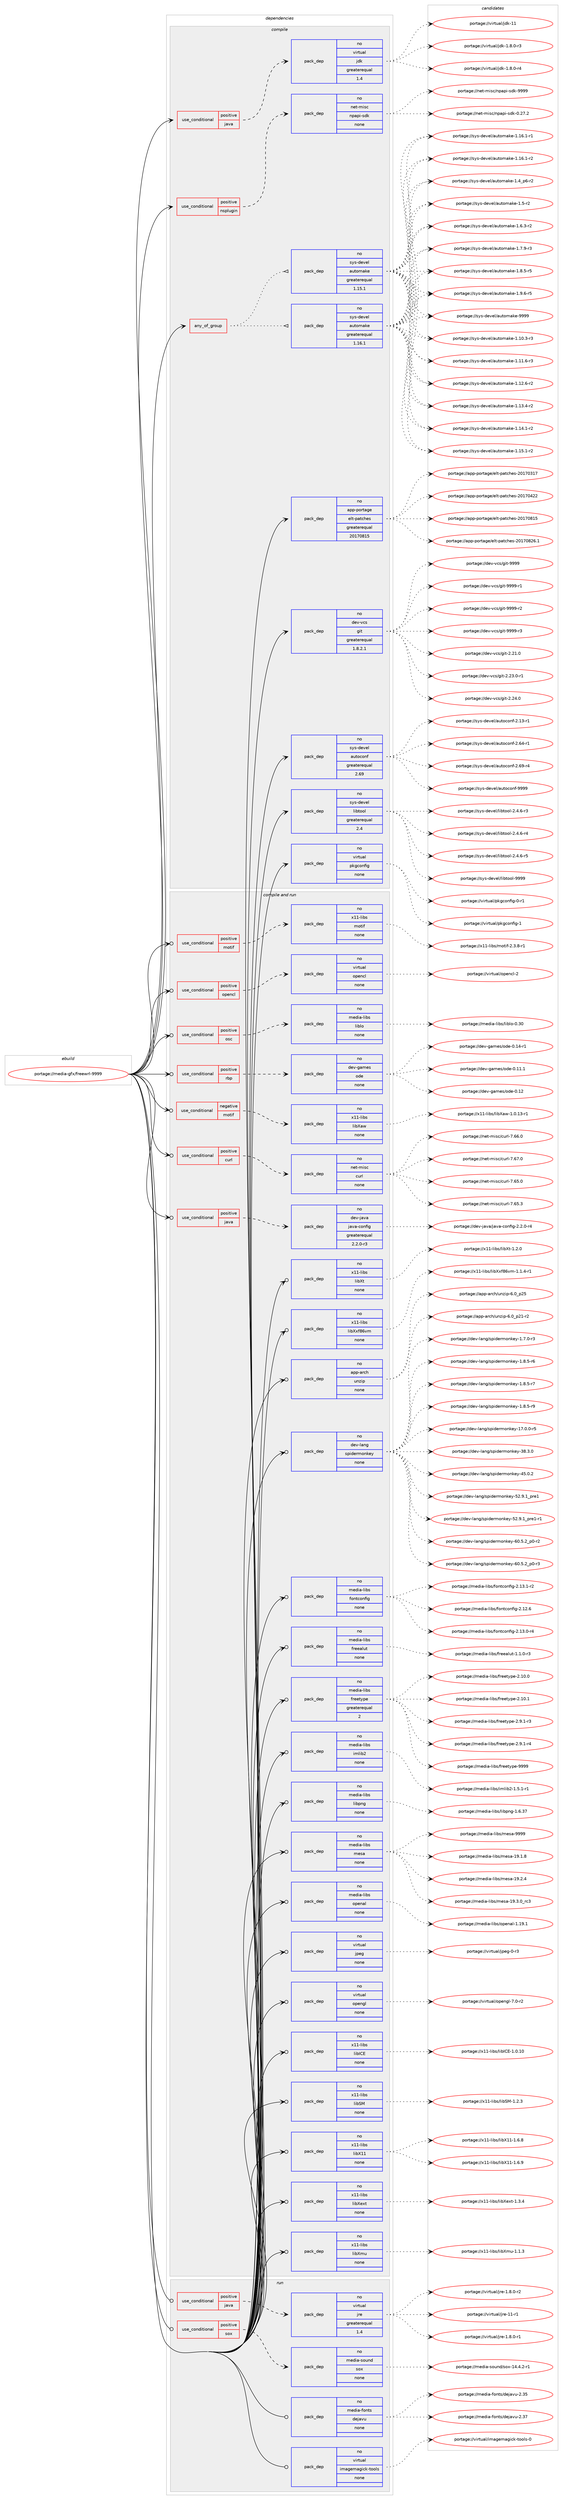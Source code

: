 digraph prolog {

# *************
# Graph options
# *************

newrank=true;
concentrate=true;
compound=true;
graph [rankdir=LR,fontname=Helvetica,fontsize=10,ranksep=1.5];#, ranksep=2.5, nodesep=0.2];
edge  [arrowhead=vee];
node  [fontname=Helvetica,fontsize=10];

# **********
# The ebuild
# **********

subgraph cluster_leftcol {
color=gray;
rank=same;
label=<<i>ebuild</i>>;
id [label="portage://media-gfx/freewrl-9999", color=red, width=4, href="../media-gfx/freewrl-9999.svg"];
}

# ****************
# The dependencies
# ****************

subgraph cluster_midcol {
color=gray;
label=<<i>dependencies</i>>;
subgraph cluster_compile {
fillcolor="#eeeeee";
style=filled;
label=<<i>compile</i>>;
subgraph any4940 {
dependency312983 [label=<<TABLE BORDER="0" CELLBORDER="1" CELLSPACING="0" CELLPADDING="4"><TR><TD CELLPADDING="10">any_of_group</TD></TR></TABLE>>, shape=none, color=red];subgraph pack229605 {
dependency312984 [label=<<TABLE BORDER="0" CELLBORDER="1" CELLSPACING="0" CELLPADDING="4" WIDTH="220"><TR><TD ROWSPAN="6" CELLPADDING="30">pack_dep</TD></TR><TR><TD WIDTH="110">no</TD></TR><TR><TD>sys-devel</TD></TR><TR><TD>automake</TD></TR><TR><TD>greaterequal</TD></TR><TR><TD>1.16.1</TD></TR></TABLE>>, shape=none, color=blue];
}
dependency312983:e -> dependency312984:w [weight=20,style="dotted",arrowhead="oinv"];
subgraph pack229606 {
dependency312985 [label=<<TABLE BORDER="0" CELLBORDER="1" CELLSPACING="0" CELLPADDING="4" WIDTH="220"><TR><TD ROWSPAN="6" CELLPADDING="30">pack_dep</TD></TR><TR><TD WIDTH="110">no</TD></TR><TR><TD>sys-devel</TD></TR><TR><TD>automake</TD></TR><TR><TD>greaterequal</TD></TR><TR><TD>1.15.1</TD></TR></TABLE>>, shape=none, color=blue];
}
dependency312983:e -> dependency312985:w [weight=20,style="dotted",arrowhead="oinv"];
}
id:e -> dependency312983:w [weight=20,style="solid",arrowhead="vee"];
subgraph cond78321 {
dependency312986 [label=<<TABLE BORDER="0" CELLBORDER="1" CELLSPACING="0" CELLPADDING="4"><TR><TD ROWSPAN="3" CELLPADDING="10">use_conditional</TD></TR><TR><TD>positive</TD></TR><TR><TD>java</TD></TR></TABLE>>, shape=none, color=red];
subgraph pack229607 {
dependency312987 [label=<<TABLE BORDER="0" CELLBORDER="1" CELLSPACING="0" CELLPADDING="4" WIDTH="220"><TR><TD ROWSPAN="6" CELLPADDING="30">pack_dep</TD></TR><TR><TD WIDTH="110">no</TD></TR><TR><TD>virtual</TD></TR><TR><TD>jdk</TD></TR><TR><TD>greaterequal</TD></TR><TR><TD>1.4</TD></TR></TABLE>>, shape=none, color=blue];
}
dependency312986:e -> dependency312987:w [weight=20,style="dashed",arrowhead="vee"];
}
id:e -> dependency312986:w [weight=20,style="solid",arrowhead="vee"];
subgraph cond78322 {
dependency312988 [label=<<TABLE BORDER="0" CELLBORDER="1" CELLSPACING="0" CELLPADDING="4"><TR><TD ROWSPAN="3" CELLPADDING="10">use_conditional</TD></TR><TR><TD>positive</TD></TR><TR><TD>nsplugin</TD></TR></TABLE>>, shape=none, color=red];
subgraph pack229608 {
dependency312989 [label=<<TABLE BORDER="0" CELLBORDER="1" CELLSPACING="0" CELLPADDING="4" WIDTH="220"><TR><TD ROWSPAN="6" CELLPADDING="30">pack_dep</TD></TR><TR><TD WIDTH="110">no</TD></TR><TR><TD>net-misc</TD></TR><TR><TD>npapi-sdk</TD></TR><TR><TD>none</TD></TR><TR><TD></TD></TR></TABLE>>, shape=none, color=blue];
}
dependency312988:e -> dependency312989:w [weight=20,style="dashed",arrowhead="vee"];
}
id:e -> dependency312988:w [weight=20,style="solid",arrowhead="vee"];
subgraph pack229609 {
dependency312990 [label=<<TABLE BORDER="0" CELLBORDER="1" CELLSPACING="0" CELLPADDING="4" WIDTH="220"><TR><TD ROWSPAN="6" CELLPADDING="30">pack_dep</TD></TR><TR><TD WIDTH="110">no</TD></TR><TR><TD>app-portage</TD></TR><TR><TD>elt-patches</TD></TR><TR><TD>greaterequal</TD></TR><TR><TD>20170815</TD></TR></TABLE>>, shape=none, color=blue];
}
id:e -> dependency312990:w [weight=20,style="solid",arrowhead="vee"];
subgraph pack229610 {
dependency312991 [label=<<TABLE BORDER="0" CELLBORDER="1" CELLSPACING="0" CELLPADDING="4" WIDTH="220"><TR><TD ROWSPAN="6" CELLPADDING="30">pack_dep</TD></TR><TR><TD WIDTH="110">no</TD></TR><TR><TD>dev-vcs</TD></TR><TR><TD>git</TD></TR><TR><TD>greaterequal</TD></TR><TR><TD>1.8.2.1</TD></TR></TABLE>>, shape=none, color=blue];
}
id:e -> dependency312991:w [weight=20,style="solid",arrowhead="vee"];
subgraph pack229611 {
dependency312992 [label=<<TABLE BORDER="0" CELLBORDER="1" CELLSPACING="0" CELLPADDING="4" WIDTH="220"><TR><TD ROWSPAN="6" CELLPADDING="30">pack_dep</TD></TR><TR><TD WIDTH="110">no</TD></TR><TR><TD>sys-devel</TD></TR><TR><TD>autoconf</TD></TR><TR><TD>greaterequal</TD></TR><TR><TD>2.69</TD></TR></TABLE>>, shape=none, color=blue];
}
id:e -> dependency312992:w [weight=20,style="solid",arrowhead="vee"];
subgraph pack229612 {
dependency312993 [label=<<TABLE BORDER="0" CELLBORDER="1" CELLSPACING="0" CELLPADDING="4" WIDTH="220"><TR><TD ROWSPAN="6" CELLPADDING="30">pack_dep</TD></TR><TR><TD WIDTH="110">no</TD></TR><TR><TD>sys-devel</TD></TR><TR><TD>libtool</TD></TR><TR><TD>greaterequal</TD></TR><TR><TD>2.4</TD></TR></TABLE>>, shape=none, color=blue];
}
id:e -> dependency312993:w [weight=20,style="solid",arrowhead="vee"];
subgraph pack229613 {
dependency312994 [label=<<TABLE BORDER="0" CELLBORDER="1" CELLSPACING="0" CELLPADDING="4" WIDTH="220"><TR><TD ROWSPAN="6" CELLPADDING="30">pack_dep</TD></TR><TR><TD WIDTH="110">no</TD></TR><TR><TD>virtual</TD></TR><TR><TD>pkgconfig</TD></TR><TR><TD>none</TD></TR><TR><TD></TD></TR></TABLE>>, shape=none, color=blue];
}
id:e -> dependency312994:w [weight=20,style="solid",arrowhead="vee"];
}
subgraph cluster_compileandrun {
fillcolor="#eeeeee";
style=filled;
label=<<i>compile and run</i>>;
subgraph cond78323 {
dependency312995 [label=<<TABLE BORDER="0" CELLBORDER="1" CELLSPACING="0" CELLPADDING="4"><TR><TD ROWSPAN="3" CELLPADDING="10">use_conditional</TD></TR><TR><TD>negative</TD></TR><TR><TD>motif</TD></TR></TABLE>>, shape=none, color=red];
subgraph pack229614 {
dependency312996 [label=<<TABLE BORDER="0" CELLBORDER="1" CELLSPACING="0" CELLPADDING="4" WIDTH="220"><TR><TD ROWSPAN="6" CELLPADDING="30">pack_dep</TD></TR><TR><TD WIDTH="110">no</TD></TR><TR><TD>x11-libs</TD></TR><TR><TD>libXaw</TD></TR><TR><TD>none</TD></TR><TR><TD></TD></TR></TABLE>>, shape=none, color=blue];
}
dependency312995:e -> dependency312996:w [weight=20,style="dashed",arrowhead="vee"];
}
id:e -> dependency312995:w [weight=20,style="solid",arrowhead="odotvee"];
subgraph cond78324 {
dependency312997 [label=<<TABLE BORDER="0" CELLBORDER="1" CELLSPACING="0" CELLPADDING="4"><TR><TD ROWSPAN="3" CELLPADDING="10">use_conditional</TD></TR><TR><TD>positive</TD></TR><TR><TD>curl</TD></TR></TABLE>>, shape=none, color=red];
subgraph pack229615 {
dependency312998 [label=<<TABLE BORDER="0" CELLBORDER="1" CELLSPACING="0" CELLPADDING="4" WIDTH="220"><TR><TD ROWSPAN="6" CELLPADDING="30">pack_dep</TD></TR><TR><TD WIDTH="110">no</TD></TR><TR><TD>net-misc</TD></TR><TR><TD>curl</TD></TR><TR><TD>none</TD></TR><TR><TD></TD></TR></TABLE>>, shape=none, color=blue];
}
dependency312997:e -> dependency312998:w [weight=20,style="dashed",arrowhead="vee"];
}
id:e -> dependency312997:w [weight=20,style="solid",arrowhead="odotvee"];
subgraph cond78325 {
dependency312999 [label=<<TABLE BORDER="0" CELLBORDER="1" CELLSPACING="0" CELLPADDING="4"><TR><TD ROWSPAN="3" CELLPADDING="10">use_conditional</TD></TR><TR><TD>positive</TD></TR><TR><TD>java</TD></TR></TABLE>>, shape=none, color=red];
subgraph pack229616 {
dependency313000 [label=<<TABLE BORDER="0" CELLBORDER="1" CELLSPACING="0" CELLPADDING="4" WIDTH="220"><TR><TD ROWSPAN="6" CELLPADDING="30">pack_dep</TD></TR><TR><TD WIDTH="110">no</TD></TR><TR><TD>dev-java</TD></TR><TR><TD>java-config</TD></TR><TR><TD>greaterequal</TD></TR><TR><TD>2.2.0-r3</TD></TR></TABLE>>, shape=none, color=blue];
}
dependency312999:e -> dependency313000:w [weight=20,style="dashed",arrowhead="vee"];
}
id:e -> dependency312999:w [weight=20,style="solid",arrowhead="odotvee"];
subgraph cond78326 {
dependency313001 [label=<<TABLE BORDER="0" CELLBORDER="1" CELLSPACING="0" CELLPADDING="4"><TR><TD ROWSPAN="3" CELLPADDING="10">use_conditional</TD></TR><TR><TD>positive</TD></TR><TR><TD>motif</TD></TR></TABLE>>, shape=none, color=red];
subgraph pack229617 {
dependency313002 [label=<<TABLE BORDER="0" CELLBORDER="1" CELLSPACING="0" CELLPADDING="4" WIDTH="220"><TR><TD ROWSPAN="6" CELLPADDING="30">pack_dep</TD></TR><TR><TD WIDTH="110">no</TD></TR><TR><TD>x11-libs</TD></TR><TR><TD>motif</TD></TR><TR><TD>none</TD></TR><TR><TD></TD></TR></TABLE>>, shape=none, color=blue];
}
dependency313001:e -> dependency313002:w [weight=20,style="dashed",arrowhead="vee"];
}
id:e -> dependency313001:w [weight=20,style="solid",arrowhead="odotvee"];
subgraph cond78327 {
dependency313003 [label=<<TABLE BORDER="0" CELLBORDER="1" CELLSPACING="0" CELLPADDING="4"><TR><TD ROWSPAN="3" CELLPADDING="10">use_conditional</TD></TR><TR><TD>positive</TD></TR><TR><TD>opencl</TD></TR></TABLE>>, shape=none, color=red];
subgraph pack229618 {
dependency313004 [label=<<TABLE BORDER="0" CELLBORDER="1" CELLSPACING="0" CELLPADDING="4" WIDTH="220"><TR><TD ROWSPAN="6" CELLPADDING="30">pack_dep</TD></TR><TR><TD WIDTH="110">no</TD></TR><TR><TD>virtual</TD></TR><TR><TD>opencl</TD></TR><TR><TD>none</TD></TR><TR><TD></TD></TR></TABLE>>, shape=none, color=blue];
}
dependency313003:e -> dependency313004:w [weight=20,style="dashed",arrowhead="vee"];
}
id:e -> dependency313003:w [weight=20,style="solid",arrowhead="odotvee"];
subgraph cond78328 {
dependency313005 [label=<<TABLE BORDER="0" CELLBORDER="1" CELLSPACING="0" CELLPADDING="4"><TR><TD ROWSPAN="3" CELLPADDING="10">use_conditional</TD></TR><TR><TD>positive</TD></TR><TR><TD>osc</TD></TR></TABLE>>, shape=none, color=red];
subgraph pack229619 {
dependency313006 [label=<<TABLE BORDER="0" CELLBORDER="1" CELLSPACING="0" CELLPADDING="4" WIDTH="220"><TR><TD ROWSPAN="6" CELLPADDING="30">pack_dep</TD></TR><TR><TD WIDTH="110">no</TD></TR><TR><TD>media-libs</TD></TR><TR><TD>liblo</TD></TR><TR><TD>none</TD></TR><TR><TD></TD></TR></TABLE>>, shape=none, color=blue];
}
dependency313005:e -> dependency313006:w [weight=20,style="dashed",arrowhead="vee"];
}
id:e -> dependency313005:w [weight=20,style="solid",arrowhead="odotvee"];
subgraph cond78329 {
dependency313007 [label=<<TABLE BORDER="0" CELLBORDER="1" CELLSPACING="0" CELLPADDING="4"><TR><TD ROWSPAN="3" CELLPADDING="10">use_conditional</TD></TR><TR><TD>positive</TD></TR><TR><TD>rbp</TD></TR></TABLE>>, shape=none, color=red];
subgraph pack229620 {
dependency313008 [label=<<TABLE BORDER="0" CELLBORDER="1" CELLSPACING="0" CELLPADDING="4" WIDTH="220"><TR><TD ROWSPAN="6" CELLPADDING="30">pack_dep</TD></TR><TR><TD WIDTH="110">no</TD></TR><TR><TD>dev-games</TD></TR><TR><TD>ode</TD></TR><TR><TD>none</TD></TR><TR><TD></TD></TR></TABLE>>, shape=none, color=blue];
}
dependency313007:e -> dependency313008:w [weight=20,style="dashed",arrowhead="vee"];
}
id:e -> dependency313007:w [weight=20,style="solid",arrowhead="odotvee"];
subgraph pack229621 {
dependency313009 [label=<<TABLE BORDER="0" CELLBORDER="1" CELLSPACING="0" CELLPADDING="4" WIDTH="220"><TR><TD ROWSPAN="6" CELLPADDING="30">pack_dep</TD></TR><TR><TD WIDTH="110">no</TD></TR><TR><TD>app-arch</TD></TR><TR><TD>unzip</TD></TR><TR><TD>none</TD></TR><TR><TD></TD></TR></TABLE>>, shape=none, color=blue];
}
id:e -> dependency313009:w [weight=20,style="solid",arrowhead="odotvee"];
subgraph pack229622 {
dependency313010 [label=<<TABLE BORDER="0" CELLBORDER="1" CELLSPACING="0" CELLPADDING="4" WIDTH="220"><TR><TD ROWSPAN="6" CELLPADDING="30">pack_dep</TD></TR><TR><TD WIDTH="110">no</TD></TR><TR><TD>dev-lang</TD></TR><TR><TD>spidermonkey</TD></TR><TR><TD>none</TD></TR><TR><TD></TD></TR></TABLE>>, shape=none, color=blue];
}
id:e -> dependency313010:w [weight=20,style="solid",arrowhead="odotvee"];
subgraph pack229623 {
dependency313011 [label=<<TABLE BORDER="0" CELLBORDER="1" CELLSPACING="0" CELLPADDING="4" WIDTH="220"><TR><TD ROWSPAN="6" CELLPADDING="30">pack_dep</TD></TR><TR><TD WIDTH="110">no</TD></TR><TR><TD>media-libs</TD></TR><TR><TD>fontconfig</TD></TR><TR><TD>none</TD></TR><TR><TD></TD></TR></TABLE>>, shape=none, color=blue];
}
id:e -> dependency313011:w [weight=20,style="solid",arrowhead="odotvee"];
subgraph pack229624 {
dependency313012 [label=<<TABLE BORDER="0" CELLBORDER="1" CELLSPACING="0" CELLPADDING="4" WIDTH="220"><TR><TD ROWSPAN="6" CELLPADDING="30">pack_dep</TD></TR><TR><TD WIDTH="110">no</TD></TR><TR><TD>media-libs</TD></TR><TR><TD>freealut</TD></TR><TR><TD>none</TD></TR><TR><TD></TD></TR></TABLE>>, shape=none, color=blue];
}
id:e -> dependency313012:w [weight=20,style="solid",arrowhead="odotvee"];
subgraph pack229625 {
dependency313013 [label=<<TABLE BORDER="0" CELLBORDER="1" CELLSPACING="0" CELLPADDING="4" WIDTH="220"><TR><TD ROWSPAN="6" CELLPADDING="30">pack_dep</TD></TR><TR><TD WIDTH="110">no</TD></TR><TR><TD>media-libs</TD></TR><TR><TD>freetype</TD></TR><TR><TD>greaterequal</TD></TR><TR><TD>2</TD></TR></TABLE>>, shape=none, color=blue];
}
id:e -> dependency313013:w [weight=20,style="solid",arrowhead="odotvee"];
subgraph pack229626 {
dependency313014 [label=<<TABLE BORDER="0" CELLBORDER="1" CELLSPACING="0" CELLPADDING="4" WIDTH="220"><TR><TD ROWSPAN="6" CELLPADDING="30">pack_dep</TD></TR><TR><TD WIDTH="110">no</TD></TR><TR><TD>media-libs</TD></TR><TR><TD>imlib2</TD></TR><TR><TD>none</TD></TR><TR><TD></TD></TR></TABLE>>, shape=none, color=blue];
}
id:e -> dependency313014:w [weight=20,style="solid",arrowhead="odotvee"];
subgraph pack229627 {
dependency313015 [label=<<TABLE BORDER="0" CELLBORDER="1" CELLSPACING="0" CELLPADDING="4" WIDTH="220"><TR><TD ROWSPAN="6" CELLPADDING="30">pack_dep</TD></TR><TR><TD WIDTH="110">no</TD></TR><TR><TD>media-libs</TD></TR><TR><TD>libpng</TD></TR><TR><TD>none</TD></TR><TR><TD></TD></TR></TABLE>>, shape=none, color=blue];
}
id:e -> dependency313015:w [weight=20,style="solid",arrowhead="odotvee"];
subgraph pack229628 {
dependency313016 [label=<<TABLE BORDER="0" CELLBORDER="1" CELLSPACING="0" CELLPADDING="4" WIDTH="220"><TR><TD ROWSPAN="6" CELLPADDING="30">pack_dep</TD></TR><TR><TD WIDTH="110">no</TD></TR><TR><TD>media-libs</TD></TR><TR><TD>mesa</TD></TR><TR><TD>none</TD></TR><TR><TD></TD></TR></TABLE>>, shape=none, color=blue];
}
id:e -> dependency313016:w [weight=20,style="solid",arrowhead="odotvee"];
subgraph pack229629 {
dependency313017 [label=<<TABLE BORDER="0" CELLBORDER="1" CELLSPACING="0" CELLPADDING="4" WIDTH="220"><TR><TD ROWSPAN="6" CELLPADDING="30">pack_dep</TD></TR><TR><TD WIDTH="110">no</TD></TR><TR><TD>media-libs</TD></TR><TR><TD>openal</TD></TR><TR><TD>none</TD></TR><TR><TD></TD></TR></TABLE>>, shape=none, color=blue];
}
id:e -> dependency313017:w [weight=20,style="solid",arrowhead="odotvee"];
subgraph pack229630 {
dependency313018 [label=<<TABLE BORDER="0" CELLBORDER="1" CELLSPACING="0" CELLPADDING="4" WIDTH="220"><TR><TD ROWSPAN="6" CELLPADDING="30">pack_dep</TD></TR><TR><TD WIDTH="110">no</TD></TR><TR><TD>virtual</TD></TR><TR><TD>jpeg</TD></TR><TR><TD>none</TD></TR><TR><TD></TD></TR></TABLE>>, shape=none, color=blue];
}
id:e -> dependency313018:w [weight=20,style="solid",arrowhead="odotvee"];
subgraph pack229631 {
dependency313019 [label=<<TABLE BORDER="0" CELLBORDER="1" CELLSPACING="0" CELLPADDING="4" WIDTH="220"><TR><TD ROWSPAN="6" CELLPADDING="30">pack_dep</TD></TR><TR><TD WIDTH="110">no</TD></TR><TR><TD>virtual</TD></TR><TR><TD>opengl</TD></TR><TR><TD>none</TD></TR><TR><TD></TD></TR></TABLE>>, shape=none, color=blue];
}
id:e -> dependency313019:w [weight=20,style="solid",arrowhead="odotvee"];
subgraph pack229632 {
dependency313020 [label=<<TABLE BORDER="0" CELLBORDER="1" CELLSPACING="0" CELLPADDING="4" WIDTH="220"><TR><TD ROWSPAN="6" CELLPADDING="30">pack_dep</TD></TR><TR><TD WIDTH="110">no</TD></TR><TR><TD>x11-libs</TD></TR><TR><TD>libICE</TD></TR><TR><TD>none</TD></TR><TR><TD></TD></TR></TABLE>>, shape=none, color=blue];
}
id:e -> dependency313020:w [weight=20,style="solid",arrowhead="odotvee"];
subgraph pack229633 {
dependency313021 [label=<<TABLE BORDER="0" CELLBORDER="1" CELLSPACING="0" CELLPADDING="4" WIDTH="220"><TR><TD ROWSPAN="6" CELLPADDING="30">pack_dep</TD></TR><TR><TD WIDTH="110">no</TD></TR><TR><TD>x11-libs</TD></TR><TR><TD>libSM</TD></TR><TR><TD>none</TD></TR><TR><TD></TD></TR></TABLE>>, shape=none, color=blue];
}
id:e -> dependency313021:w [weight=20,style="solid",arrowhead="odotvee"];
subgraph pack229634 {
dependency313022 [label=<<TABLE BORDER="0" CELLBORDER="1" CELLSPACING="0" CELLPADDING="4" WIDTH="220"><TR><TD ROWSPAN="6" CELLPADDING="30">pack_dep</TD></TR><TR><TD WIDTH="110">no</TD></TR><TR><TD>x11-libs</TD></TR><TR><TD>libX11</TD></TR><TR><TD>none</TD></TR><TR><TD></TD></TR></TABLE>>, shape=none, color=blue];
}
id:e -> dependency313022:w [weight=20,style="solid",arrowhead="odotvee"];
subgraph pack229635 {
dependency313023 [label=<<TABLE BORDER="0" CELLBORDER="1" CELLSPACING="0" CELLPADDING="4" WIDTH="220"><TR><TD ROWSPAN="6" CELLPADDING="30">pack_dep</TD></TR><TR><TD WIDTH="110">no</TD></TR><TR><TD>x11-libs</TD></TR><TR><TD>libXext</TD></TR><TR><TD>none</TD></TR><TR><TD></TD></TR></TABLE>>, shape=none, color=blue];
}
id:e -> dependency313023:w [weight=20,style="solid",arrowhead="odotvee"];
subgraph pack229636 {
dependency313024 [label=<<TABLE BORDER="0" CELLBORDER="1" CELLSPACING="0" CELLPADDING="4" WIDTH="220"><TR><TD ROWSPAN="6" CELLPADDING="30">pack_dep</TD></TR><TR><TD WIDTH="110">no</TD></TR><TR><TD>x11-libs</TD></TR><TR><TD>libXmu</TD></TR><TR><TD>none</TD></TR><TR><TD></TD></TR></TABLE>>, shape=none, color=blue];
}
id:e -> dependency313024:w [weight=20,style="solid",arrowhead="odotvee"];
subgraph pack229637 {
dependency313025 [label=<<TABLE BORDER="0" CELLBORDER="1" CELLSPACING="0" CELLPADDING="4" WIDTH="220"><TR><TD ROWSPAN="6" CELLPADDING="30">pack_dep</TD></TR><TR><TD WIDTH="110">no</TD></TR><TR><TD>x11-libs</TD></TR><TR><TD>libXt</TD></TR><TR><TD>none</TD></TR><TR><TD></TD></TR></TABLE>>, shape=none, color=blue];
}
id:e -> dependency313025:w [weight=20,style="solid",arrowhead="odotvee"];
subgraph pack229638 {
dependency313026 [label=<<TABLE BORDER="0" CELLBORDER="1" CELLSPACING="0" CELLPADDING="4" WIDTH="220"><TR><TD ROWSPAN="6" CELLPADDING="30">pack_dep</TD></TR><TR><TD WIDTH="110">no</TD></TR><TR><TD>x11-libs</TD></TR><TR><TD>libXxf86vm</TD></TR><TR><TD>none</TD></TR><TR><TD></TD></TR></TABLE>>, shape=none, color=blue];
}
id:e -> dependency313026:w [weight=20,style="solid",arrowhead="odotvee"];
}
subgraph cluster_run {
fillcolor="#eeeeee";
style=filled;
label=<<i>run</i>>;
subgraph cond78330 {
dependency313027 [label=<<TABLE BORDER="0" CELLBORDER="1" CELLSPACING="0" CELLPADDING="4"><TR><TD ROWSPAN="3" CELLPADDING="10">use_conditional</TD></TR><TR><TD>positive</TD></TR><TR><TD>java</TD></TR></TABLE>>, shape=none, color=red];
subgraph pack229639 {
dependency313028 [label=<<TABLE BORDER="0" CELLBORDER="1" CELLSPACING="0" CELLPADDING="4" WIDTH="220"><TR><TD ROWSPAN="6" CELLPADDING="30">pack_dep</TD></TR><TR><TD WIDTH="110">no</TD></TR><TR><TD>virtual</TD></TR><TR><TD>jre</TD></TR><TR><TD>greaterequal</TD></TR><TR><TD>1.4</TD></TR></TABLE>>, shape=none, color=blue];
}
dependency313027:e -> dependency313028:w [weight=20,style="dashed",arrowhead="vee"];
}
id:e -> dependency313027:w [weight=20,style="solid",arrowhead="odot"];
subgraph cond78331 {
dependency313029 [label=<<TABLE BORDER="0" CELLBORDER="1" CELLSPACING="0" CELLPADDING="4"><TR><TD ROWSPAN="3" CELLPADDING="10">use_conditional</TD></TR><TR><TD>positive</TD></TR><TR><TD>sox</TD></TR></TABLE>>, shape=none, color=red];
subgraph pack229640 {
dependency313030 [label=<<TABLE BORDER="0" CELLBORDER="1" CELLSPACING="0" CELLPADDING="4" WIDTH="220"><TR><TD ROWSPAN="6" CELLPADDING="30">pack_dep</TD></TR><TR><TD WIDTH="110">no</TD></TR><TR><TD>media-sound</TD></TR><TR><TD>sox</TD></TR><TR><TD>none</TD></TR><TR><TD></TD></TR></TABLE>>, shape=none, color=blue];
}
dependency313029:e -> dependency313030:w [weight=20,style="dashed",arrowhead="vee"];
}
id:e -> dependency313029:w [weight=20,style="solid",arrowhead="odot"];
subgraph pack229641 {
dependency313031 [label=<<TABLE BORDER="0" CELLBORDER="1" CELLSPACING="0" CELLPADDING="4" WIDTH="220"><TR><TD ROWSPAN="6" CELLPADDING="30">pack_dep</TD></TR><TR><TD WIDTH="110">no</TD></TR><TR><TD>media-fonts</TD></TR><TR><TD>dejavu</TD></TR><TR><TD>none</TD></TR><TR><TD></TD></TR></TABLE>>, shape=none, color=blue];
}
id:e -> dependency313031:w [weight=20,style="solid",arrowhead="odot"];
subgraph pack229642 {
dependency313032 [label=<<TABLE BORDER="0" CELLBORDER="1" CELLSPACING="0" CELLPADDING="4" WIDTH="220"><TR><TD ROWSPAN="6" CELLPADDING="30">pack_dep</TD></TR><TR><TD WIDTH="110">no</TD></TR><TR><TD>virtual</TD></TR><TR><TD>imagemagick-tools</TD></TR><TR><TD>none</TD></TR><TR><TD></TD></TR></TABLE>>, shape=none, color=blue];
}
id:e -> dependency313032:w [weight=20,style="solid",arrowhead="odot"];
}
}

# **************
# The candidates
# **************

subgraph cluster_choices {
rank=same;
color=gray;
label=<<i>candidates</i>>;

subgraph choice229605 {
color=black;
nodesep=1;
choiceportage11512111545100101118101108479711711611110997107101454946494846514511451 [label="portage://sys-devel/automake-1.10.3-r3", color=red, width=4,href="../sys-devel/automake-1.10.3-r3.svg"];
choiceportage11512111545100101118101108479711711611110997107101454946494946544511451 [label="portage://sys-devel/automake-1.11.6-r3", color=red, width=4,href="../sys-devel/automake-1.11.6-r3.svg"];
choiceportage11512111545100101118101108479711711611110997107101454946495046544511450 [label="portage://sys-devel/automake-1.12.6-r2", color=red, width=4,href="../sys-devel/automake-1.12.6-r2.svg"];
choiceportage11512111545100101118101108479711711611110997107101454946495146524511450 [label="portage://sys-devel/automake-1.13.4-r2", color=red, width=4,href="../sys-devel/automake-1.13.4-r2.svg"];
choiceportage11512111545100101118101108479711711611110997107101454946495246494511450 [label="portage://sys-devel/automake-1.14.1-r2", color=red, width=4,href="../sys-devel/automake-1.14.1-r2.svg"];
choiceportage11512111545100101118101108479711711611110997107101454946495346494511450 [label="portage://sys-devel/automake-1.15.1-r2", color=red, width=4,href="../sys-devel/automake-1.15.1-r2.svg"];
choiceportage11512111545100101118101108479711711611110997107101454946495446494511449 [label="portage://sys-devel/automake-1.16.1-r1", color=red, width=4,href="../sys-devel/automake-1.16.1-r1.svg"];
choiceportage11512111545100101118101108479711711611110997107101454946495446494511450 [label="portage://sys-devel/automake-1.16.1-r2", color=red, width=4,href="../sys-devel/automake-1.16.1-r2.svg"];
choiceportage115121115451001011181011084797117116111109971071014549465295112544511450 [label="portage://sys-devel/automake-1.4_p6-r2", color=red, width=4,href="../sys-devel/automake-1.4_p6-r2.svg"];
choiceportage11512111545100101118101108479711711611110997107101454946534511450 [label="portage://sys-devel/automake-1.5-r2", color=red, width=4,href="../sys-devel/automake-1.5-r2.svg"];
choiceportage115121115451001011181011084797117116111109971071014549465446514511450 [label="portage://sys-devel/automake-1.6.3-r2", color=red, width=4,href="../sys-devel/automake-1.6.3-r2.svg"];
choiceportage115121115451001011181011084797117116111109971071014549465546574511451 [label="portage://sys-devel/automake-1.7.9-r3", color=red, width=4,href="../sys-devel/automake-1.7.9-r3.svg"];
choiceportage115121115451001011181011084797117116111109971071014549465646534511453 [label="portage://sys-devel/automake-1.8.5-r5", color=red, width=4,href="../sys-devel/automake-1.8.5-r5.svg"];
choiceportage115121115451001011181011084797117116111109971071014549465746544511453 [label="portage://sys-devel/automake-1.9.6-r5", color=red, width=4,href="../sys-devel/automake-1.9.6-r5.svg"];
choiceportage115121115451001011181011084797117116111109971071014557575757 [label="portage://sys-devel/automake-9999", color=red, width=4,href="../sys-devel/automake-9999.svg"];
dependency312984:e -> choiceportage11512111545100101118101108479711711611110997107101454946494846514511451:w [style=dotted,weight="100"];
dependency312984:e -> choiceportage11512111545100101118101108479711711611110997107101454946494946544511451:w [style=dotted,weight="100"];
dependency312984:e -> choiceportage11512111545100101118101108479711711611110997107101454946495046544511450:w [style=dotted,weight="100"];
dependency312984:e -> choiceportage11512111545100101118101108479711711611110997107101454946495146524511450:w [style=dotted,weight="100"];
dependency312984:e -> choiceportage11512111545100101118101108479711711611110997107101454946495246494511450:w [style=dotted,weight="100"];
dependency312984:e -> choiceportage11512111545100101118101108479711711611110997107101454946495346494511450:w [style=dotted,weight="100"];
dependency312984:e -> choiceportage11512111545100101118101108479711711611110997107101454946495446494511449:w [style=dotted,weight="100"];
dependency312984:e -> choiceportage11512111545100101118101108479711711611110997107101454946495446494511450:w [style=dotted,weight="100"];
dependency312984:e -> choiceportage115121115451001011181011084797117116111109971071014549465295112544511450:w [style=dotted,weight="100"];
dependency312984:e -> choiceportage11512111545100101118101108479711711611110997107101454946534511450:w [style=dotted,weight="100"];
dependency312984:e -> choiceportage115121115451001011181011084797117116111109971071014549465446514511450:w [style=dotted,weight="100"];
dependency312984:e -> choiceportage115121115451001011181011084797117116111109971071014549465546574511451:w [style=dotted,weight="100"];
dependency312984:e -> choiceportage115121115451001011181011084797117116111109971071014549465646534511453:w [style=dotted,weight="100"];
dependency312984:e -> choiceportage115121115451001011181011084797117116111109971071014549465746544511453:w [style=dotted,weight="100"];
dependency312984:e -> choiceportage115121115451001011181011084797117116111109971071014557575757:w [style=dotted,weight="100"];
}
subgraph choice229606 {
color=black;
nodesep=1;
choiceportage11512111545100101118101108479711711611110997107101454946494846514511451 [label="portage://sys-devel/automake-1.10.3-r3", color=red, width=4,href="../sys-devel/automake-1.10.3-r3.svg"];
choiceportage11512111545100101118101108479711711611110997107101454946494946544511451 [label="portage://sys-devel/automake-1.11.6-r3", color=red, width=4,href="../sys-devel/automake-1.11.6-r3.svg"];
choiceportage11512111545100101118101108479711711611110997107101454946495046544511450 [label="portage://sys-devel/automake-1.12.6-r2", color=red, width=4,href="../sys-devel/automake-1.12.6-r2.svg"];
choiceportage11512111545100101118101108479711711611110997107101454946495146524511450 [label="portage://sys-devel/automake-1.13.4-r2", color=red, width=4,href="../sys-devel/automake-1.13.4-r2.svg"];
choiceportage11512111545100101118101108479711711611110997107101454946495246494511450 [label="portage://sys-devel/automake-1.14.1-r2", color=red, width=4,href="../sys-devel/automake-1.14.1-r2.svg"];
choiceportage11512111545100101118101108479711711611110997107101454946495346494511450 [label="portage://sys-devel/automake-1.15.1-r2", color=red, width=4,href="../sys-devel/automake-1.15.1-r2.svg"];
choiceportage11512111545100101118101108479711711611110997107101454946495446494511449 [label="portage://sys-devel/automake-1.16.1-r1", color=red, width=4,href="../sys-devel/automake-1.16.1-r1.svg"];
choiceportage11512111545100101118101108479711711611110997107101454946495446494511450 [label="portage://sys-devel/automake-1.16.1-r2", color=red, width=4,href="../sys-devel/automake-1.16.1-r2.svg"];
choiceportage115121115451001011181011084797117116111109971071014549465295112544511450 [label="portage://sys-devel/automake-1.4_p6-r2", color=red, width=4,href="../sys-devel/automake-1.4_p6-r2.svg"];
choiceportage11512111545100101118101108479711711611110997107101454946534511450 [label="portage://sys-devel/automake-1.5-r2", color=red, width=4,href="../sys-devel/automake-1.5-r2.svg"];
choiceportage115121115451001011181011084797117116111109971071014549465446514511450 [label="portage://sys-devel/automake-1.6.3-r2", color=red, width=4,href="../sys-devel/automake-1.6.3-r2.svg"];
choiceportage115121115451001011181011084797117116111109971071014549465546574511451 [label="portage://sys-devel/automake-1.7.9-r3", color=red, width=4,href="../sys-devel/automake-1.7.9-r3.svg"];
choiceportage115121115451001011181011084797117116111109971071014549465646534511453 [label="portage://sys-devel/automake-1.8.5-r5", color=red, width=4,href="../sys-devel/automake-1.8.5-r5.svg"];
choiceportage115121115451001011181011084797117116111109971071014549465746544511453 [label="portage://sys-devel/automake-1.9.6-r5", color=red, width=4,href="../sys-devel/automake-1.9.6-r5.svg"];
choiceportage115121115451001011181011084797117116111109971071014557575757 [label="portage://sys-devel/automake-9999", color=red, width=4,href="../sys-devel/automake-9999.svg"];
dependency312985:e -> choiceportage11512111545100101118101108479711711611110997107101454946494846514511451:w [style=dotted,weight="100"];
dependency312985:e -> choiceportage11512111545100101118101108479711711611110997107101454946494946544511451:w [style=dotted,weight="100"];
dependency312985:e -> choiceportage11512111545100101118101108479711711611110997107101454946495046544511450:w [style=dotted,weight="100"];
dependency312985:e -> choiceportage11512111545100101118101108479711711611110997107101454946495146524511450:w [style=dotted,weight="100"];
dependency312985:e -> choiceportage11512111545100101118101108479711711611110997107101454946495246494511450:w [style=dotted,weight="100"];
dependency312985:e -> choiceportage11512111545100101118101108479711711611110997107101454946495346494511450:w [style=dotted,weight="100"];
dependency312985:e -> choiceportage11512111545100101118101108479711711611110997107101454946495446494511449:w [style=dotted,weight="100"];
dependency312985:e -> choiceportage11512111545100101118101108479711711611110997107101454946495446494511450:w [style=dotted,weight="100"];
dependency312985:e -> choiceportage115121115451001011181011084797117116111109971071014549465295112544511450:w [style=dotted,weight="100"];
dependency312985:e -> choiceportage11512111545100101118101108479711711611110997107101454946534511450:w [style=dotted,weight="100"];
dependency312985:e -> choiceportage115121115451001011181011084797117116111109971071014549465446514511450:w [style=dotted,weight="100"];
dependency312985:e -> choiceportage115121115451001011181011084797117116111109971071014549465546574511451:w [style=dotted,weight="100"];
dependency312985:e -> choiceportage115121115451001011181011084797117116111109971071014549465646534511453:w [style=dotted,weight="100"];
dependency312985:e -> choiceportage115121115451001011181011084797117116111109971071014549465746544511453:w [style=dotted,weight="100"];
dependency312985:e -> choiceportage115121115451001011181011084797117116111109971071014557575757:w [style=dotted,weight="100"];
}
subgraph choice229607 {
color=black;
nodesep=1;
choiceportage11810511411611797108471061001074549465646484511451 [label="portage://virtual/jdk-1.8.0-r3", color=red, width=4,href="../virtual/jdk-1.8.0-r3.svg"];
choiceportage11810511411611797108471061001074549465646484511452 [label="portage://virtual/jdk-1.8.0-r4", color=red, width=4,href="../virtual/jdk-1.8.0-r4.svg"];
choiceportage1181051141161179710847106100107454949 [label="portage://virtual/jdk-11", color=red, width=4,href="../virtual/jdk-11.svg"];
dependency312987:e -> choiceportage11810511411611797108471061001074549465646484511451:w [style=dotted,weight="100"];
dependency312987:e -> choiceportage11810511411611797108471061001074549465646484511452:w [style=dotted,weight="100"];
dependency312987:e -> choiceportage1181051141161179710847106100107454949:w [style=dotted,weight="100"];
}
subgraph choice229608 {
color=black;
nodesep=1;
choiceportage110101116451091051159947110112971121054511510010745484650554650 [label="portage://net-misc/npapi-sdk-0.27.2", color=red, width=4,href="../net-misc/npapi-sdk-0.27.2.svg"];
choiceportage11010111645109105115994711011297112105451151001074557575757 [label="portage://net-misc/npapi-sdk-9999", color=red, width=4,href="../net-misc/npapi-sdk-9999.svg"];
dependency312989:e -> choiceportage110101116451091051159947110112971121054511510010745484650554650:w [style=dotted,weight="100"];
dependency312989:e -> choiceportage11010111645109105115994711011297112105451151001074557575757:w [style=dotted,weight="100"];
}
subgraph choice229609 {
color=black;
nodesep=1;
choiceportage97112112451121111141169710310147101108116451129711699104101115455048495548514955 [label="portage://app-portage/elt-patches-20170317", color=red, width=4,href="../app-portage/elt-patches-20170317.svg"];
choiceportage97112112451121111141169710310147101108116451129711699104101115455048495548525050 [label="portage://app-portage/elt-patches-20170422", color=red, width=4,href="../app-portage/elt-patches-20170422.svg"];
choiceportage97112112451121111141169710310147101108116451129711699104101115455048495548564953 [label="portage://app-portage/elt-patches-20170815", color=red, width=4,href="../app-portage/elt-patches-20170815.svg"];
choiceportage971121124511211111411697103101471011081164511297116991041011154550484955485650544649 [label="portage://app-portage/elt-patches-20170826.1", color=red, width=4,href="../app-portage/elt-patches-20170826.1.svg"];
dependency312990:e -> choiceportage97112112451121111141169710310147101108116451129711699104101115455048495548514955:w [style=dotted,weight="100"];
dependency312990:e -> choiceportage97112112451121111141169710310147101108116451129711699104101115455048495548525050:w [style=dotted,weight="100"];
dependency312990:e -> choiceportage97112112451121111141169710310147101108116451129711699104101115455048495548564953:w [style=dotted,weight="100"];
dependency312990:e -> choiceportage971121124511211111411697103101471011081164511297116991041011154550484955485650544649:w [style=dotted,weight="100"];
}
subgraph choice229610 {
color=black;
nodesep=1;
choiceportage10010111845118991154710310511645504650494648 [label="portage://dev-vcs/git-2.21.0", color=red, width=4,href="../dev-vcs/git-2.21.0.svg"];
choiceportage100101118451189911547103105116455046505146484511449 [label="portage://dev-vcs/git-2.23.0-r1", color=red, width=4,href="../dev-vcs/git-2.23.0-r1.svg"];
choiceportage10010111845118991154710310511645504650524648 [label="portage://dev-vcs/git-2.24.0", color=red, width=4,href="../dev-vcs/git-2.24.0.svg"];
choiceportage1001011184511899115471031051164557575757 [label="portage://dev-vcs/git-9999", color=red, width=4,href="../dev-vcs/git-9999.svg"];
choiceportage10010111845118991154710310511645575757574511449 [label="portage://dev-vcs/git-9999-r1", color=red, width=4,href="../dev-vcs/git-9999-r1.svg"];
choiceportage10010111845118991154710310511645575757574511450 [label="portage://dev-vcs/git-9999-r2", color=red, width=4,href="../dev-vcs/git-9999-r2.svg"];
choiceportage10010111845118991154710310511645575757574511451 [label="portage://dev-vcs/git-9999-r3", color=red, width=4,href="../dev-vcs/git-9999-r3.svg"];
dependency312991:e -> choiceportage10010111845118991154710310511645504650494648:w [style=dotted,weight="100"];
dependency312991:e -> choiceportage100101118451189911547103105116455046505146484511449:w [style=dotted,weight="100"];
dependency312991:e -> choiceportage10010111845118991154710310511645504650524648:w [style=dotted,weight="100"];
dependency312991:e -> choiceportage1001011184511899115471031051164557575757:w [style=dotted,weight="100"];
dependency312991:e -> choiceportage10010111845118991154710310511645575757574511449:w [style=dotted,weight="100"];
dependency312991:e -> choiceportage10010111845118991154710310511645575757574511450:w [style=dotted,weight="100"];
dependency312991:e -> choiceportage10010111845118991154710310511645575757574511451:w [style=dotted,weight="100"];
}
subgraph choice229611 {
color=black;
nodesep=1;
choiceportage1151211154510010111810110847971171161119911111010245504649514511449 [label="portage://sys-devel/autoconf-2.13-r1", color=red, width=4,href="../sys-devel/autoconf-2.13-r1.svg"];
choiceportage1151211154510010111810110847971171161119911111010245504654524511449 [label="portage://sys-devel/autoconf-2.64-r1", color=red, width=4,href="../sys-devel/autoconf-2.64-r1.svg"];
choiceportage1151211154510010111810110847971171161119911111010245504654574511452 [label="portage://sys-devel/autoconf-2.69-r4", color=red, width=4,href="../sys-devel/autoconf-2.69-r4.svg"];
choiceportage115121115451001011181011084797117116111991111101024557575757 [label="portage://sys-devel/autoconf-9999", color=red, width=4,href="../sys-devel/autoconf-9999.svg"];
dependency312992:e -> choiceportage1151211154510010111810110847971171161119911111010245504649514511449:w [style=dotted,weight="100"];
dependency312992:e -> choiceportage1151211154510010111810110847971171161119911111010245504654524511449:w [style=dotted,weight="100"];
dependency312992:e -> choiceportage1151211154510010111810110847971171161119911111010245504654574511452:w [style=dotted,weight="100"];
dependency312992:e -> choiceportage115121115451001011181011084797117116111991111101024557575757:w [style=dotted,weight="100"];
}
subgraph choice229612 {
color=black;
nodesep=1;
choiceportage1151211154510010111810110847108105981161111111084550465246544511451 [label="portage://sys-devel/libtool-2.4.6-r3", color=red, width=4,href="../sys-devel/libtool-2.4.6-r3.svg"];
choiceportage1151211154510010111810110847108105981161111111084550465246544511452 [label="portage://sys-devel/libtool-2.4.6-r4", color=red, width=4,href="../sys-devel/libtool-2.4.6-r4.svg"];
choiceportage1151211154510010111810110847108105981161111111084550465246544511453 [label="portage://sys-devel/libtool-2.4.6-r5", color=red, width=4,href="../sys-devel/libtool-2.4.6-r5.svg"];
choiceportage1151211154510010111810110847108105981161111111084557575757 [label="portage://sys-devel/libtool-9999", color=red, width=4,href="../sys-devel/libtool-9999.svg"];
dependency312993:e -> choiceportage1151211154510010111810110847108105981161111111084550465246544511451:w [style=dotted,weight="100"];
dependency312993:e -> choiceportage1151211154510010111810110847108105981161111111084550465246544511452:w [style=dotted,weight="100"];
dependency312993:e -> choiceportage1151211154510010111810110847108105981161111111084550465246544511453:w [style=dotted,weight="100"];
dependency312993:e -> choiceportage1151211154510010111810110847108105981161111111084557575757:w [style=dotted,weight="100"];
}
subgraph choice229613 {
color=black;
nodesep=1;
choiceportage11810511411611797108471121071039911111010210510345484511449 [label="portage://virtual/pkgconfig-0-r1", color=red, width=4,href="../virtual/pkgconfig-0-r1.svg"];
choiceportage1181051141161179710847112107103991111101021051034549 [label="portage://virtual/pkgconfig-1", color=red, width=4,href="../virtual/pkgconfig-1.svg"];
dependency312994:e -> choiceportage11810511411611797108471121071039911111010210510345484511449:w [style=dotted,weight="100"];
dependency312994:e -> choiceportage1181051141161179710847112107103991111101021051034549:w [style=dotted,weight="100"];
}
subgraph choice229614 {
color=black;
nodesep=1;
choiceportage1204949451081059811547108105988897119454946484649514511449 [label="portage://x11-libs/libXaw-1.0.13-r1", color=red, width=4,href="../x11-libs/libXaw-1.0.13-r1.svg"];
dependency312996:e -> choiceportage1204949451081059811547108105988897119454946484649514511449:w [style=dotted,weight="100"];
}
subgraph choice229615 {
color=black;
nodesep=1;
choiceportage1101011164510910511599479911711410845554654534648 [label="portage://net-misc/curl-7.65.0", color=red, width=4,href="../net-misc/curl-7.65.0.svg"];
choiceportage1101011164510910511599479911711410845554654534651 [label="portage://net-misc/curl-7.65.3", color=red, width=4,href="../net-misc/curl-7.65.3.svg"];
choiceportage1101011164510910511599479911711410845554654544648 [label="portage://net-misc/curl-7.66.0", color=red, width=4,href="../net-misc/curl-7.66.0.svg"];
choiceportage1101011164510910511599479911711410845554654554648 [label="portage://net-misc/curl-7.67.0", color=red, width=4,href="../net-misc/curl-7.67.0.svg"];
dependency312998:e -> choiceportage1101011164510910511599479911711410845554654534648:w [style=dotted,weight="100"];
dependency312998:e -> choiceportage1101011164510910511599479911711410845554654534651:w [style=dotted,weight="100"];
dependency312998:e -> choiceportage1101011164510910511599479911711410845554654544648:w [style=dotted,weight="100"];
dependency312998:e -> choiceportage1101011164510910511599479911711410845554654554648:w [style=dotted,weight="100"];
}
subgraph choice229616 {
color=black;
nodesep=1;
choiceportage10010111845106971189747106971189745991111101021051034550465046484511452 [label="portage://dev-java/java-config-2.2.0-r4", color=red, width=4,href="../dev-java/java-config-2.2.0-r4.svg"];
dependency313000:e -> choiceportage10010111845106971189747106971189745991111101021051034550465046484511452:w [style=dotted,weight="100"];
}
subgraph choice229617 {
color=black;
nodesep=1;
choiceportage12049494510810598115471091111161051024550465146564511449 [label="portage://x11-libs/motif-2.3.8-r1", color=red, width=4,href="../x11-libs/motif-2.3.8-r1.svg"];
dependency313002:e -> choiceportage12049494510810598115471091111161051024550465146564511449:w [style=dotted,weight="100"];
}
subgraph choice229618 {
color=black;
nodesep=1;
choiceportage1181051141161179710847111112101110991084550 [label="portage://virtual/opencl-2", color=red, width=4,href="../virtual/opencl-2.svg"];
dependency313004:e -> choiceportage1181051141161179710847111112101110991084550:w [style=dotted,weight="100"];
}
subgraph choice229619 {
color=black;
nodesep=1;
choiceportage10910110010597451081059811547108105981081114548465148 [label="portage://media-libs/liblo-0.30", color=red, width=4,href="../media-libs/liblo-0.30.svg"];
dependency313006:e -> choiceportage10910110010597451081059811547108105981081114548465148:w [style=dotted,weight="100"];
}
subgraph choice229620 {
color=black;
nodesep=1;
choiceportage10010111845103971091011154711110010145484649494649 [label="portage://dev-games/ode-0.11.1", color=red, width=4,href="../dev-games/ode-0.11.1.svg"];
choiceportage1001011184510397109101115471111001014548464950 [label="portage://dev-games/ode-0.12", color=red, width=4,href="../dev-games/ode-0.12.svg"];
choiceportage10010111845103971091011154711110010145484649524511449 [label="portage://dev-games/ode-0.14-r1", color=red, width=4,href="../dev-games/ode-0.14-r1.svg"];
dependency313008:e -> choiceportage10010111845103971091011154711110010145484649494649:w [style=dotted,weight="100"];
dependency313008:e -> choiceportage1001011184510397109101115471111001014548464950:w [style=dotted,weight="100"];
dependency313008:e -> choiceportage10010111845103971091011154711110010145484649524511449:w [style=dotted,weight="100"];
}
subgraph choice229621 {
color=black;
nodesep=1;
choiceportage9711211245971149910447117110122105112455446489511250494511450 [label="portage://app-arch/unzip-6.0_p21-r2", color=red, width=4,href="../app-arch/unzip-6.0_p21-r2.svg"];
choiceportage971121124597114991044711711012210511245544648951125053 [label="portage://app-arch/unzip-6.0_p25", color=red, width=4,href="../app-arch/unzip-6.0_p25.svg"];
dependency313009:e -> choiceportage9711211245971149910447117110122105112455446489511250494511450:w [style=dotted,weight="100"];
dependency313009:e -> choiceportage971121124597114991044711711012210511245544648951125053:w [style=dotted,weight="100"];
}
subgraph choice229622 {
color=black;
nodesep=1;
choiceportage1001011184510897110103471151121051001011141091111101071011214549465546484511451 [label="portage://dev-lang/spidermonkey-1.7.0-r3", color=red, width=4,href="../dev-lang/spidermonkey-1.7.0-r3.svg"];
choiceportage1001011184510897110103471151121051001011141091111101071011214549465646534511454 [label="portage://dev-lang/spidermonkey-1.8.5-r6", color=red, width=4,href="../dev-lang/spidermonkey-1.8.5-r6.svg"];
choiceportage1001011184510897110103471151121051001011141091111101071011214549465646534511455 [label="portage://dev-lang/spidermonkey-1.8.5-r7", color=red, width=4,href="../dev-lang/spidermonkey-1.8.5-r7.svg"];
choiceportage1001011184510897110103471151121051001011141091111101071011214549465646534511457 [label="portage://dev-lang/spidermonkey-1.8.5-r9", color=red, width=4,href="../dev-lang/spidermonkey-1.8.5-r9.svg"];
choiceportage100101118451089711010347115112105100101114109111110107101121454955464846484511453 [label="portage://dev-lang/spidermonkey-17.0.0-r5", color=red, width=4,href="../dev-lang/spidermonkey-17.0.0-r5.svg"];
choiceportage10010111845108971101034711511210510010111410911111010710112145515646514648 [label="portage://dev-lang/spidermonkey-38.3.0", color=red, width=4,href="../dev-lang/spidermonkey-38.3.0.svg"];
choiceportage10010111845108971101034711511210510010111410911111010710112145525346484650 [label="portage://dev-lang/spidermonkey-45.0.2", color=red, width=4,href="../dev-lang/spidermonkey-45.0.2.svg"];
choiceportage100101118451089711010347115112105100101114109111110107101121455350465746499511211410149 [label="portage://dev-lang/spidermonkey-52.9.1_pre1", color=red, width=4,href="../dev-lang/spidermonkey-52.9.1_pre1.svg"];
choiceportage1001011184510897110103471151121051001011141091111101071011214553504657464995112114101494511449 [label="portage://dev-lang/spidermonkey-52.9.1_pre1-r1", color=red, width=4,href="../dev-lang/spidermonkey-52.9.1_pre1-r1.svg"];
choiceportage1001011184510897110103471151121051001011141091111101071011214554484653465095112484511450 [label="portage://dev-lang/spidermonkey-60.5.2_p0-r2", color=red, width=4,href="../dev-lang/spidermonkey-60.5.2_p0-r2.svg"];
choiceportage1001011184510897110103471151121051001011141091111101071011214554484653465095112484511451 [label="portage://dev-lang/spidermonkey-60.5.2_p0-r3", color=red, width=4,href="../dev-lang/spidermonkey-60.5.2_p0-r3.svg"];
dependency313010:e -> choiceportage1001011184510897110103471151121051001011141091111101071011214549465546484511451:w [style=dotted,weight="100"];
dependency313010:e -> choiceportage1001011184510897110103471151121051001011141091111101071011214549465646534511454:w [style=dotted,weight="100"];
dependency313010:e -> choiceportage1001011184510897110103471151121051001011141091111101071011214549465646534511455:w [style=dotted,weight="100"];
dependency313010:e -> choiceportage1001011184510897110103471151121051001011141091111101071011214549465646534511457:w [style=dotted,weight="100"];
dependency313010:e -> choiceportage100101118451089711010347115112105100101114109111110107101121454955464846484511453:w [style=dotted,weight="100"];
dependency313010:e -> choiceportage10010111845108971101034711511210510010111410911111010710112145515646514648:w [style=dotted,weight="100"];
dependency313010:e -> choiceportage10010111845108971101034711511210510010111410911111010710112145525346484650:w [style=dotted,weight="100"];
dependency313010:e -> choiceportage100101118451089711010347115112105100101114109111110107101121455350465746499511211410149:w [style=dotted,weight="100"];
dependency313010:e -> choiceportage1001011184510897110103471151121051001011141091111101071011214553504657464995112114101494511449:w [style=dotted,weight="100"];
dependency313010:e -> choiceportage1001011184510897110103471151121051001011141091111101071011214554484653465095112484511450:w [style=dotted,weight="100"];
dependency313010:e -> choiceportage1001011184510897110103471151121051001011141091111101071011214554484653465095112484511451:w [style=dotted,weight="100"];
}
subgraph choice229623 {
color=black;
nodesep=1;
choiceportage109101100105974510810598115471021111101169911111010210510345504649504654 [label="portage://media-libs/fontconfig-2.12.6", color=red, width=4,href="../media-libs/fontconfig-2.12.6.svg"];
choiceportage1091011001059745108105981154710211111011699111110102105103455046495146484511452 [label="portage://media-libs/fontconfig-2.13.0-r4", color=red, width=4,href="../media-libs/fontconfig-2.13.0-r4.svg"];
choiceportage1091011001059745108105981154710211111011699111110102105103455046495146494511450 [label="portage://media-libs/fontconfig-2.13.1-r2", color=red, width=4,href="../media-libs/fontconfig-2.13.1-r2.svg"];
dependency313011:e -> choiceportage109101100105974510810598115471021111101169911111010210510345504649504654:w [style=dotted,weight="100"];
dependency313011:e -> choiceportage1091011001059745108105981154710211111011699111110102105103455046495146484511452:w [style=dotted,weight="100"];
dependency313011:e -> choiceportage1091011001059745108105981154710211111011699111110102105103455046495146494511450:w [style=dotted,weight="100"];
}
subgraph choice229624 {
color=black;
nodesep=1;
choiceportage10910110010597451081059811547102114101101971081171164549464946484511451 [label="portage://media-libs/freealut-1.1.0-r3", color=red, width=4,href="../media-libs/freealut-1.1.0-r3.svg"];
dependency313012:e -> choiceportage10910110010597451081059811547102114101101971081171164549464946484511451:w [style=dotted,weight="100"];
}
subgraph choice229625 {
color=black;
nodesep=1;
choiceportage1091011001059745108105981154710211410110111612111210145504649484648 [label="portage://media-libs/freetype-2.10.0", color=red, width=4,href="../media-libs/freetype-2.10.0.svg"];
choiceportage1091011001059745108105981154710211410110111612111210145504649484649 [label="portage://media-libs/freetype-2.10.1", color=red, width=4,href="../media-libs/freetype-2.10.1.svg"];
choiceportage109101100105974510810598115471021141011011161211121014550465746494511451 [label="portage://media-libs/freetype-2.9.1-r3", color=red, width=4,href="../media-libs/freetype-2.9.1-r3.svg"];
choiceportage109101100105974510810598115471021141011011161211121014550465746494511452 [label="portage://media-libs/freetype-2.9.1-r4", color=red, width=4,href="../media-libs/freetype-2.9.1-r4.svg"];
choiceportage109101100105974510810598115471021141011011161211121014557575757 [label="portage://media-libs/freetype-9999", color=red, width=4,href="../media-libs/freetype-9999.svg"];
dependency313013:e -> choiceportage1091011001059745108105981154710211410110111612111210145504649484648:w [style=dotted,weight="100"];
dependency313013:e -> choiceportage1091011001059745108105981154710211410110111612111210145504649484649:w [style=dotted,weight="100"];
dependency313013:e -> choiceportage109101100105974510810598115471021141011011161211121014550465746494511451:w [style=dotted,weight="100"];
dependency313013:e -> choiceportage109101100105974510810598115471021141011011161211121014550465746494511452:w [style=dotted,weight="100"];
dependency313013:e -> choiceportage109101100105974510810598115471021141011011161211121014557575757:w [style=dotted,weight="100"];
}
subgraph choice229626 {
color=black;
nodesep=1;
choiceportage1091011001059745108105981154710510910810598504549465346494511449 [label="portage://media-libs/imlib2-1.5.1-r1", color=red, width=4,href="../media-libs/imlib2-1.5.1-r1.svg"];
dependency313014:e -> choiceportage1091011001059745108105981154710510910810598504549465346494511449:w [style=dotted,weight="100"];
}
subgraph choice229627 {
color=black;
nodesep=1;
choiceportage109101100105974510810598115471081059811211010345494654465155 [label="portage://media-libs/libpng-1.6.37", color=red, width=4,href="../media-libs/libpng-1.6.37.svg"];
dependency313015:e -> choiceportage109101100105974510810598115471081059811211010345494654465155:w [style=dotted,weight="100"];
}
subgraph choice229628 {
color=black;
nodesep=1;
choiceportage109101100105974510810598115471091011159745495746494656 [label="portage://media-libs/mesa-19.1.8", color=red, width=4,href="../media-libs/mesa-19.1.8.svg"];
choiceportage109101100105974510810598115471091011159745495746504652 [label="portage://media-libs/mesa-19.2.4", color=red, width=4,href="../media-libs/mesa-19.2.4.svg"];
choiceportage109101100105974510810598115471091011159745495746514648951149951 [label="portage://media-libs/mesa-19.3.0_rc3", color=red, width=4,href="../media-libs/mesa-19.3.0_rc3.svg"];
choiceportage10910110010597451081059811547109101115974557575757 [label="portage://media-libs/mesa-9999", color=red, width=4,href="../media-libs/mesa-9999.svg"];
dependency313016:e -> choiceportage109101100105974510810598115471091011159745495746494656:w [style=dotted,weight="100"];
dependency313016:e -> choiceportage109101100105974510810598115471091011159745495746504652:w [style=dotted,weight="100"];
dependency313016:e -> choiceportage109101100105974510810598115471091011159745495746514648951149951:w [style=dotted,weight="100"];
dependency313016:e -> choiceportage10910110010597451081059811547109101115974557575757:w [style=dotted,weight="100"];
}
subgraph choice229629 {
color=black;
nodesep=1;
choiceportage109101100105974510810598115471111121011109710845494649574649 [label="portage://media-libs/openal-1.19.1", color=red, width=4,href="../media-libs/openal-1.19.1.svg"];
dependency313017:e -> choiceportage109101100105974510810598115471111121011109710845494649574649:w [style=dotted,weight="100"];
}
subgraph choice229630 {
color=black;
nodesep=1;
choiceportage118105114116117971084710611210110345484511451 [label="portage://virtual/jpeg-0-r3", color=red, width=4,href="../virtual/jpeg-0-r3.svg"];
dependency313018:e -> choiceportage118105114116117971084710611210110345484511451:w [style=dotted,weight="100"];
}
subgraph choice229631 {
color=black;
nodesep=1;
choiceportage1181051141161179710847111112101110103108455546484511450 [label="portage://virtual/opengl-7.0-r2", color=red, width=4,href="../virtual/opengl-7.0-r2.svg"];
dependency313019:e -> choiceportage1181051141161179710847111112101110103108455546484511450:w [style=dotted,weight="100"];
}
subgraph choice229632 {
color=black;
nodesep=1;
choiceportage12049494510810598115471081059873676945494648464948 [label="portage://x11-libs/libICE-1.0.10", color=red, width=4,href="../x11-libs/libICE-1.0.10.svg"];
dependency313020:e -> choiceportage12049494510810598115471081059873676945494648464948:w [style=dotted,weight="100"];
}
subgraph choice229633 {
color=black;
nodesep=1;
choiceportage1204949451081059811547108105988377454946504651 [label="portage://x11-libs/libSM-1.2.3", color=red, width=4,href="../x11-libs/libSM-1.2.3.svg"];
dependency313021:e -> choiceportage1204949451081059811547108105988377454946504651:w [style=dotted,weight="100"];
}
subgraph choice229634 {
color=black;
nodesep=1;
choiceportage120494945108105981154710810598884949454946544656 [label="portage://x11-libs/libX11-1.6.8", color=red, width=4,href="../x11-libs/libX11-1.6.8.svg"];
choiceportage120494945108105981154710810598884949454946544657 [label="portage://x11-libs/libX11-1.6.9", color=red, width=4,href="../x11-libs/libX11-1.6.9.svg"];
dependency313022:e -> choiceportage120494945108105981154710810598884949454946544656:w [style=dotted,weight="100"];
dependency313022:e -> choiceportage120494945108105981154710810598884949454946544657:w [style=dotted,weight="100"];
}
subgraph choice229635 {
color=black;
nodesep=1;
choiceportage12049494510810598115471081059888101120116454946514652 [label="portage://x11-libs/libXext-1.3.4", color=red, width=4,href="../x11-libs/libXext-1.3.4.svg"];
dependency313023:e -> choiceportage12049494510810598115471081059888101120116454946514652:w [style=dotted,weight="100"];
}
subgraph choice229636 {
color=black;
nodesep=1;
choiceportage12049494510810598115471081059888109117454946494651 [label="portage://x11-libs/libXmu-1.1.3", color=red, width=4,href="../x11-libs/libXmu-1.1.3.svg"];
dependency313024:e -> choiceportage12049494510810598115471081059888109117454946494651:w [style=dotted,weight="100"];
}
subgraph choice229637 {
color=black;
nodesep=1;
choiceportage12049494510810598115471081059888116454946504648 [label="portage://x11-libs/libXt-1.2.0", color=red, width=4,href="../x11-libs/libXt-1.2.0.svg"];
dependency313025:e -> choiceportage12049494510810598115471081059888116454946504648:w [style=dotted,weight="100"];
}
subgraph choice229638 {
color=black;
nodesep=1;
choiceportage1204949451081059811547108105988812010256541181094549464946524511449 [label="portage://x11-libs/libXxf86vm-1.1.4-r1", color=red, width=4,href="../x11-libs/libXxf86vm-1.1.4-r1.svg"];
dependency313026:e -> choiceportage1204949451081059811547108105988812010256541181094549464946524511449:w [style=dotted,weight="100"];
}
subgraph choice229639 {
color=black;
nodesep=1;
choiceportage11810511411611797108471061141014549465646484511449 [label="portage://virtual/jre-1.8.0-r1", color=red, width=4,href="../virtual/jre-1.8.0-r1.svg"];
choiceportage11810511411611797108471061141014549465646484511450 [label="portage://virtual/jre-1.8.0-r2", color=red, width=4,href="../virtual/jre-1.8.0-r2.svg"];
choiceportage11810511411611797108471061141014549494511449 [label="portage://virtual/jre-11-r1", color=red, width=4,href="../virtual/jre-11-r1.svg"];
dependency313028:e -> choiceportage11810511411611797108471061141014549465646484511449:w [style=dotted,weight="100"];
dependency313028:e -> choiceportage11810511411611797108471061141014549465646484511450:w [style=dotted,weight="100"];
dependency313028:e -> choiceportage11810511411611797108471061141014549494511449:w [style=dotted,weight="100"];
}
subgraph choice229640 {
color=black;
nodesep=1;
choiceportage109101100105974511511111711010047115111120454952465246504511449 [label="portage://media-sound/sox-14.4.2-r1", color=red, width=4,href="../media-sound/sox-14.4.2-r1.svg"];
dependency313030:e -> choiceportage109101100105974511511111711010047115111120454952465246504511449:w [style=dotted,weight="100"];
}
subgraph choice229641 {
color=black;
nodesep=1;
choiceportage109101100105974510211111011611547100101106971181174550465153 [label="portage://media-fonts/dejavu-2.35", color=red, width=4,href="../media-fonts/dejavu-2.35.svg"];
choiceportage109101100105974510211111011611547100101106971181174550465155 [label="portage://media-fonts/dejavu-2.37", color=red, width=4,href="../media-fonts/dejavu-2.37.svg"];
dependency313031:e -> choiceportage109101100105974510211111011611547100101106971181174550465153:w [style=dotted,weight="100"];
dependency313031:e -> choiceportage109101100105974510211111011611547100101106971181174550465155:w [style=dotted,weight="100"];
}
subgraph choice229642 {
color=black;
nodesep=1;
choiceportage1181051141161179710847105109971031011099710310599107451161111111081154548 [label="portage://virtual/imagemagick-tools-0", color=red, width=4,href="../virtual/imagemagick-tools-0.svg"];
dependency313032:e -> choiceportage1181051141161179710847105109971031011099710310599107451161111111081154548:w [style=dotted,weight="100"];
}
}

}
